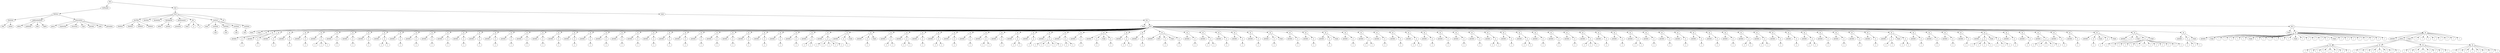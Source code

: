 digraph Tree {
	"t0" [label = "TEI"];
	"t1" [label = "teiHeader"];
	"t2" [label = "fileDesc"];
	"t3" [label = "titleStmt"];
	"t4" [label = "title"];
	"t5" [label = "author"];
	"t6" [label = "publicationStmt"];
	"t7" [label = "editor"];
	"t8" [label = "publisher"];
	"t9" [label = "idno"];
	"t10" [label = "rights"];
	"t11" [label = "SourceDesc"];
	"t12" [label = "genre"];
	"t13" [label = "inspiration"];
	"t14" [label = "structure"];
	"t15" [label = "type"];
	"t16" [label = "periode"];
	"t17" [label = "taille"];
	"t18" [label = "permalien"];
	"t19" [label = "text"];
	"t20" [label = "front"];
	"t21" [label = "docTitle"];
	"t22" [label = "titlePart"];
	"t23" [label = "titlePart"];
	"t24" [label = "titlePart"];
	"t25" [label = "titlePart"];
	"t26" [label = "docDate"];
	"t27" [label = "docAuthor"];
	"t28" [label = "docImprint"];
	"t29" [label = "editor"];
	"t30" [label = "printer"];
	"t31" [label = "performance"];
	"t32" [label = "premiere"];
	"t33" [label = "div"];
	"t34" [label = "head"];
	"t35" [label = "p"];
	"t36" [label = "p"];
	"t37" [label = "castList"];
	"t38" [label = "head"];
	"t39" [label = "castItem"];
	"t40" [label = "role"];
	"t41" [label = "castItem"];
	"t42" [label = "role"];
	"t43" [label = "castItem"];
	"t44" [label = "role"];
	"t45" [label = "castItem"];
	"t46" [label = "role"];
	"t47" [label = "set"];
	"t48" [label = "body"];
	"t49" [label = "div1"];
	"t50" [label = "head"];
	"t51" [label = "div2"];
	"t52" [label = "head"];
	"t53" [label = "stage"];
	"t54" [label = "sp"];
	"t55" [label = "speaker"];
	"t56" [label = "p"];
	"t57" [label = "s"];
	"t58" [label = "sp"];
	"t59" [label = "speaker"];
	"t60" [label = "p"];
	"t61" [label = "s"];
	"t62" [label = "sp"];
	"t63" [label = "speaker"];
	"t64" [label = "p"];
	"t65" [label = "s"];
	"t66" [label = "sp"];
	"t67" [label = "speaker"];
	"t68" [label = "p"];
	"t69" [label = "s"];
	"t70" [label = "sp"];
	"t71" [label = "speaker"];
	"t72" [label = "p"];
	"t73" [label = "s"];
	"t74" [label = "sp"];
	"t75" [label = "speaker"];
	"t76" [label = "p"];
	"t77" [label = "s"];
	"t78" [label = "s"];
	"t79" [label = "s"];
	"t80" [label = "sp"];
	"t81" [label = "speaker"];
	"t82" [label = "p"];
	"t83" [label = "s"];
	"t84" [label = "sp"];
	"t85" [label = "speaker"];
	"t86" [label = "p"];
	"t87" [label = "s"];
	"t88" [label = "sp"];
	"t89" [label = "speaker"];
	"t90" [label = "p"];
	"t91" [label = "s"];
	"t92" [label = "sp"];
	"t93" [label = "speaker"];
	"t94" [label = "p"];
	"t95" [label = "s"];
	"t96" [label = "s"];
	"t97" [label = "sp"];
	"t98" [label = "speaker"];
	"t99" [label = "p"];
	"t100" [label = "s"];
	"t101" [label = "sp"];
	"t102" [label = "speaker"];
	"t103" [label = "p"];
	"t104" [label = "s"];
	"t105" [label = "sp"];
	"t106" [label = "speaker"];
	"t107" [label = "p"];
	"t108" [label = "s"];
	"t109" [label = "sp"];
	"t110" [label = "speaker"];
	"t111" [label = "p"];
	"t112" [label = "s"];
	"t113" [label = "sp"];
	"t114" [label = "speaker"];
	"t115" [label = "p"];
	"t116" [label = "s"];
	"t117" [label = "sp"];
	"t118" [label = "speaker"];
	"t119" [label = "p"];
	"t120" [label = "s"];
	"t121" [label = "sp"];
	"t122" [label = "speaker"];
	"t123" [label = "p"];
	"t124" [label = "s"];
	"t125" [label = "sp"];
	"t126" [label = "speaker"];
	"t127" [label = "p"];
	"t128" [label = "s"];
	"t129" [label = "sp"];
	"t130" [label = "speaker"];
	"t131" [label = "p"];
	"t132" [label = "s"];
	"t133" [label = "sp"];
	"t134" [label = "speaker"];
	"t135" [label = "p"];
	"t136" [label = "s"];
	"t137" [label = "sp"];
	"t138" [label = "speaker"];
	"t139" [label = "p"];
	"t140" [label = "s"];
	"t141" [label = "sp"];
	"t142" [label = "speaker"];
	"t143" [label = "p"];
	"t144" [label = "s"];
	"t145" [label = "sp"];
	"t146" [label = "speaker"];
	"t147" [label = "p"];
	"t148" [label = "s"];
	"t149" [label = "sp"];
	"t150" [label = "speaker"];
	"t151" [label = "p"];
	"t152" [label = "s"];
	"t153" [label = "sp"];
	"t154" [label = "speaker"];
	"t155" [label = "p"];
	"t156" [label = "s"];
	"t157" [label = "sp"];
	"t158" [label = "speaker"];
	"t159" [label = "p"];
	"t160" [label = "s"];
	"t161" [label = "sp"];
	"t162" [label = "speaker"];
	"t163" [label = "p"];
	"t164" [label = "s"];
	"t165" [label = "sp"];
	"t166" [label = "speaker"];
	"t167" [label = "p"];
	"t168" [label = "s"];
	"t169" [label = "sp"];
	"t170" [label = "speaker"];
	"t171" [label = "p"];
	"t172" [label = "s"];
	"t173" [label = "sp"];
	"t174" [label = "speaker"];
	"t175" [label = "p"];
	"t176" [label = "s"];
	"t177" [label = "sp"];
	"t178" [label = "speaker"];
	"t179" [label = "p"];
	"t180" [label = "s"];
	"t181" [label = "sp"];
	"t182" [label = "speaker"];
	"t183" [label = "p"];
	"t184" [label = "s"];
	"t185" [label = "sp"];
	"t186" [label = "speaker"];
	"t187" [label = "p"];
	"t188" [label = "s"];
	"t189" [label = "sp"];
	"t190" [label = "speaker"];
	"t191" [label = "p"];
	"t192" [label = "s"];
	"t193" [label = "sp"];
	"t194" [label = "speaker"];
	"t195" [label = "p"];
	"t196" [label = "s"];
	"t197" [label = "sp"];
	"t198" [label = "speaker"];
	"t199" [label = "p"];
	"t200" [label = "s"];
	"t201" [label = "sp"];
	"t202" [label = "speaker"];
	"t203" [label = "p"];
	"t204" [label = "s"];
	"t205" [label = "s"];
	"t206" [label = "sp"];
	"t207" [label = "speaker"];
	"t208" [label = "p"];
	"t209" [label = "s"];
	"t210" [label = "s"];
	"t211" [label = "s"];
	"t212" [label = "s"];
	"t213" [label = "s"];
	"t214" [label = "sp"];
	"t215" [label = "speaker"];
	"t216" [label = "p"];
	"t217" [label = "s"];
	"t218" [label = "stage"];
	"t219" [label = "sp"];
	"t220" [label = "speaker"];
	"t221" [label = "p"];
	"t222" [label = "s"];
	"t223" [label = "stage"];
	"t224" [label = "sp"];
	"t225" [label = "speaker"];
	"t226" [label = "p"];
	"t227" [label = "s"];
	"t228" [label = "s"];
	"t229" [label = "sp"];
	"t230" [label = "speaker"];
	"t231" [label = "p"];
	"t232" [label = "s"];
	"t233" [label = "s"];
	"t234" [label = "sp"];
	"t235" [label = "speaker"];
	"t236" [label = "p"];
	"t237" [label = "s"];
	"t238" [label = "sp"];
	"t239" [label = "speaker"];
	"t240" [label = "p"];
	"t241" [label = "s"];
	"t242" [label = "s"];
	"t243" [label = "sp"];
	"t244" [label = "speaker"];
	"t245" [label = "p"];
	"t246" [label = "s"];
	"t247" [label = "sp"];
	"t248" [label = "speaker"];
	"t249" [label = "p"];
	"t250" [label = "s"];
	"t251" [label = "sp"];
	"t252" [label = "speaker"];
	"t253" [label = "p"];
	"t254" [label = "s"];
	"t255" [label = "s"];
	"t256" [label = "sp"];
	"t257" [label = "speaker"];
	"t258" [label = "p"];
	"t259" [label = "s"];
	"t260" [label = "sp"];
	"t261" [label = "speaker"];
	"t262" [label = "p"];
	"t263" [label = "s"];
	"t264" [label = "s"];
	"t265" [label = "sp"];
	"t266" [label = "speaker"];
	"t267" [label = "p"];
	"t268" [label = "s"];
	"t269" [label = "sp"];
	"t270" [label = "speaker"];
	"t271" [label = "p"];
	"t272" [label = "s"];
	"t273" [label = "s"];
	"t274" [label = "s"];
	"t275" [label = "s"];
	"t276" [label = "s"];
	"t277" [label = "sp"];
	"t278" [label = "speaker"];
	"t279" [label = "p"];
	"t280" [label = "s"];
	"t281" [label = "s"];
	"t282" [label = "sp"];
	"t283" [label = "speaker"];
	"t284" [label = "p"];
	"t285" [label = "s"];
	"t286" [label = "sp"];
	"t287" [label = "speaker"];
	"t288" [label = "p"];
	"t289" [label = "s"];
	"t290" [label = "stage"];
	"t291" [label = "p"];
	"t292" [label = "s"];
	"t293" [label = "sp"];
	"t294" [label = "speaker"];
	"t295" [label = "p"];
	"t296" [label = "s"];
	"t297" [label = "s"];
	"t298" [label = "sp"];
	"t299" [label = "speaker"];
	"t300" [label = "p"];
	"t301" [label = "s"];
	"t302" [label = "sp"];
	"t303" [label = "speaker"];
	"t304" [label = "note"];
	"t305" [label = "p"];
	"t306" [label = "s"];
	"t307" [label = "stage"];
	"t308" [label = "p"];
	"t309" [label = "s"];
	"t310" [label = "sp"];
	"t311" [label = "speaker"];
	"t312" [label = "p"];
	"t313" [label = "s"];
	"t314" [label = "sp"];
	"t315" [label = "speaker"];
	"t316" [label = "p"];
	"t317" [label = "s"];
	"t318" [label = "s"];
	"t319" [label = "sp"];
	"t320" [label = "speaker"];
	"t321" [label = "p"];
	"t322" [label = "s"];
	"t323" [label = "sp"];
	"t324" [label = "speaker"];
	"t325" [label = "p"];
	"t326" [label = "s"];
	"t327" [label = "sp"];
	"t328" [label = "speaker"];
	"t329" [label = "p"];
	"t330" [label = "s"];
	"t331" [label = "sp"];
	"t332" [label = "speaker"];
	"t333" [label = "p"];
	"t334" [label = "s"];
	"t335" [label = "stage"];
	"t336" [label = "sp"];
	"t337" [label = "speaker"];
	"t338" [label = "p"];
	"t339" [label = "s"];
	"t340" [label = "sp"];
	"t341" [label = "speaker"];
	"t342" [label = "p"];
	"t343" [label = "s"];
	"t344" [label = "sp"];
	"t345" [label = "speaker"];
	"t346" [label = "p"];
	"t347" [label = "s"];
	"t348" [label = "stage"];
	"t349" [label = "sp"];
	"t350" [label = "speaker"];
	"t351" [label = "p"];
	"t352" [label = "s"];
	"t353" [label = "sp"];
	"t354" [label = "speaker"];
	"t355" [label = "p"];
	"t356" [label = "s"];
	"t357" [label = "s"];
	"t358" [label = "sp"];
	"t359" [label = "speaker"];
	"t360" [label = "p"];
	"t361" [label = "s"];
	"t362" [label = "sp"];
	"t363" [label = "speaker"];
	"t364" [label = "p"];
	"t365" [label = "s"];
	"t366" [label = "sp"];
	"t367" [label = "speaker"];
	"t368" [label = "p"];
	"t369" [label = "s"];
	"t370" [label = "s"];
	"t371" [label = "sp"];
	"t372" [label = "speaker"];
	"t373" [label = "p"];
	"t374" [label = "s"];
	"t375" [label = "sp"];
	"t376" [label = "speaker"];
	"t377" [label = "p"];
	"t378" [label = "s"];
	"t379" [label = "sp"];
	"t380" [label = "speaker"];
	"t381" [label = "p"];
	"t382" [label = "s"];
	"t383" [label = "sp"];
	"t384" [label = "speaker"];
	"t385" [label = "p"];
	"t386" [label = "s"];
	"t387" [label = "sp"];
	"t388" [label = "speaker"];
	"t389" [label = "p"];
	"t390" [label = "s"];
	"t391" [label = "s"];
	"t392" [label = "sp"];
	"t393" [label = "speaker"];
	"t394" [label = "p"];
	"t395" [label = "s"];
	"t396" [label = "sp"];
	"t397" [label = "speaker"];
	"t398" [label = "p"];
	"t399" [label = "s"];
	"t400" [label = "s"];
	"t401" [label = "sp"];
	"t402" [label = "speaker"];
	"t403" [label = "p"];
	"t404" [label = "s"];
	"t405" [label = "sp"];
	"t406" [label = "speaker"];
	"t407" [label = "p"];
	"t408" [label = "s"];
	"t409" [label = "sp"];
	"t410" [label = "speaker"];
	"t411" [label = "p"];
	"t412" [label = "s"];
	"t413" [label = "sp"];
	"t414" [label = "speaker"];
	"t415" [label = "p"];
	"t416" [label = "s"];
	"t417" [label = "s"];
	"t418" [label = "s"];
	"t419" [label = "sp"];
	"t420" [label = "speaker"];
	"t421" [label = "p"];
	"t422" [label = "s"];
	"t423" [label = "sp"];
	"t424" [label = "speaker"];
	"t425" [label = "p"];
	"t426" [label = "s"];
	"t427" [label = "sp"];
	"t428" [label = "speaker"];
	"t429" [label = "p"];
	"t430" [label = "s"];
	"t431" [label = "s"];
	"t432" [label = "sp"];
	"t433" [label = "speaker"];
	"t434" [label = "p"];
	"t435" [label = "s"];
	"t436" [label = "sp"];
	"t437" [label = "speaker"];
	"t438" [label = "p"];
	"t439" [label = "s"];
	"t440" [label = "sp"];
	"t441" [label = "speaker"];
	"t442" [label = "p"];
	"t443" [label = "s"];
	"t444" [label = "sp"];
	"t445" [label = "speaker"];
	"t446" [label = "p"];
	"t447" [label = "s"];
	"t448" [label = "sp"];
	"t449" [label = "speaker"];
	"t450" [label = "p"];
	"t451" [label = "s"];
	"t452" [label = "sp"];
	"t453" [label = "speaker"];
	"t454" [label = "p"];
	"t455" [label = "s"];
	"t456" [label = "sp"];
	"t457" [label = "speaker"];
	"t458" [label = "p"];
	"t459" [label = "s"];
	"t460" [label = "s"];
	"t461" [label = "sp"];
	"t462" [label = "speaker"];
	"t463" [label = "p"];
	"t464" [label = "s"];
	"t465" [label = "s"];
	"t466" [label = "sp"];
	"t467" [label = "speaker"];
	"t468" [label = "p"];
	"t469" [label = "s"];
	"t470" [label = "sp"];
	"t471" [label = "speaker"];
	"t472" [label = "p"];
	"t473" [label = "s"];
	"t474" [label = "sp"];
	"t475" [label = "speaker"];
	"t476" [label = "p"];
	"t477" [label = "s"];
	"t478" [label = "s"];
	"t479" [label = "sp"];
	"t480" [label = "speaker"];
	"t481" [label = "p"];
	"t482" [label = "s"];
	"t483" [label = "sp"];
	"t484" [label = "speaker"];
	"t485" [label = "p"];
	"t486" [label = "s"];
	"t487" [label = "sp"];
	"t488" [label = "speaker"];
	"t489" [label = "p"];
	"t490" [label = "s"];
	"t491" [label = "sp"];
	"t492" [label = "speaker"];
	"t493" [label = "p"];
	"t494" [label = "s"];
	"t495" [label = "sp"];
	"t496" [label = "speaker"];
	"t497" [label = "p"];
	"t498" [label = "s"];
	"t499" [label = "s"];
	"t500" [label = "stage"];
	"t501" [label = "p"];
	"t502" [label = "s"];
	"t503" [label = "s"];
	"t504" [label = "sp"];
	"t505" [label = "speaker"];
	"t506" [label = "p"];
	"t507" [label = "s"];
	"t508" [label = "sp"];
	"t509" [label = "speaker"];
	"t510" [label = "p"];
	"t511" [label = "s"];
	"t512" [label = "sp"];
	"t513" [label = "speaker"];
	"t514" [label = "p"];
	"t515" [label = "s"];
	"t516" [label = "sp"];
	"t517" [label = "speaker"];
	"t518" [label = "p"];
	"t519" [label = "s"];
	"t520" [label = "sp"];
	"t521" [label = "speaker"];
	"t522" [label = "p"];
	"t523" [label = "s"];
	"t524" [label = "s"];
	"t525" [label = "s"];
	"t526" [label = "s"];
	"t527" [label = "stage"];
	"t528" [label = "p"];
	"t529" [label = "s"];
	"t530" [label = "s"];
	"t531" [label = "s"];
	"t532" [label = "sp"];
	"t533" [label = "speaker"];
	"t534" [label = "p"];
	"t535" [label = "s"];
	"t536" [label = "sp"];
	"t537" [label = "speaker"];
	"t538" [label = "p"];
	"t539" [label = "s"];
	"t540" [label = "sp"];
	"t541" [label = "speaker"];
	"t542" [label = "p"];
	"t543" [label = "s"];
	"t544" [label = "s"];
	"t545" [label = "s"];
	"t546" [label = "s"];
	"t547" [label = "s"];
	"t548" [label = "sp"];
	"t549" [label = "speaker"];
	"t550" [label = "p"];
	"t551" [label = "s"];
	"t552" [label = "sp"];
	"t553" [label = "speaker"];
	"t554" [label = "p"];
	"t555" [label = "s"];
	"t556" [label = "sp"];
	"t557" [label = "speaker"];
	"t558" [label = "p"];
	"t559" [label = "s"];
	"t560" [label = "stage"];
	"t561" [label = "p"];
	"t562" [label = "s"];
	"t563" [label = "stage"];
	"t564" [label = "sp"];
	"t565" [label = "speaker"];
	"t566" [label = "p"];
	"t567" [label = "s"];
	"t568" [label = "stage"];
	"t569" [label = "p"];
	"t570" [label = "s"];
	"t571" [label = "s"];
	"t572" [label = "s"];
	"t573" [label = "s"];
	"t574" [label = "s"];
	"t575" [label = "s"];
	"t576" [label = "s"];
	"t577" [label = "s"];
	"t578" [label = "s"];
	"t579" [label = "s"];
	"t580" [label = "s"];
	"t581" [label = "s"];
	"t582" [label = "stage"];
	"t583" [label = "sp"];
	"t584" [label = "speaker"];
	"t585" [label = "p"];
	"t586" [label = "s"];
	"t587" [label = "s"];
	"t588" [label = "s"];
	"t589" [label = "stage"];
	"t590" [label = "div2"];
	"t591" [label = "head"];
	"t592" [label = "sp"];
	"t593" [label = "speaker"];
	"t594" [label = "stage"];
	"t595" [label = "l"];
	"t596" [label = "l"];
	"t597" [label = "l"];
	"t598" [label = "l"];
	"t599" [label = "l"];
	"t600" [label = "stage"];
	"t601" [label = "l"];
	"t602" [label = "l"];
	"t603" [label = "l"];
	"t604" [label = "l"];
	"t605" [label = "l"];
	"t606" [label = "l"];
	"t607" [label = "stage"];
	"t608" [label = "l"];
	"t609" [label = "l"];
	"t610" [label = "l"];
	"t611" [label = "l"];
	"t612" [label = "l"];
	"t613" [label = "stage"];
	"t614" [label = "l"];
	"t615" [label = "l"];
	"t616" [label = "l"];
	"t617" [label = "l"];
	"t618" [label = "l"];
	"t619" [label = "l"];
	"t620" [label = "l"];
	"t621" [label = "l"];
	"t622" [label = "sp"];
	"t623" [label = "speaker"];
	"t624" [label = "poem"];
	"t625" [label = "lg"];
	"t626" [label = "l"];
	"t627" [label = "l"];
	"t628" [label = "l"];
	"t629" [label = "l"];
	"t630" [label = "l"];
	"t631" [label = "l"];
	"t632" [label = "l"];
	"t633" [label = "l"];
	"t634" [label = "lg"];
	"t635" [label = "l"];
	"t636" [label = "l"];
	"t637" [label = "l"];
	"t638" [label = "l"];
	"t639" [label = "l"];
	"t640" [label = "l"];
	"t641" [label = "l"];
	"t642" [label = "l"];
	"t643" [label = "lg"];
	"t644" [label = "l"];
	"t645" [label = "l"];
	"t646" [label = "l"];
	"t647" [label = "l"];
	"t648" [label = "l"];
	"t649" [label = "l"];
	"t650" [label = "l"];
	"t651" [label = "l"];
	"t652" [label = "lg"];
	"t653" [label = "l"];
	"t654" [label = "l"];
	"t655" [label = "l"];
	"t656" [label = "l"];
	"t657" [label = "l"];
	"t658" [label = "l"];
	"t659" [label = "l"];
	"t660" [label = "l"];
	"t661" [label = "stage"];
	"t662" [label = "l"];
	"t663" [label = "l"];
	"t664" [label = "l"];
	"t665" [label = "l"];
	"t666" [label = "l"];
	"t667" [label = "l"];
	"t668" [label = "l"];
	"t669" [label = "l"];
	"t0" -> "t1";
	"t1" -> "t2";
	"t2" -> "t3";
	"t3" -> "t4";
	"t3" -> "t5";
	"t2" -> "t6";
	"t6" -> "t7";
	"t6" -> "t8";
	"t6" -> "t9";
	"t6" -> "t10";
	"t2" -> "t11";
	"t11" -> "t12";
	"t11" -> "t13";
	"t11" -> "t14";
	"t11" -> "t15";
	"t11" -> "t16";
	"t11" -> "t17";
	"t11" -> "t18";
	"t0" -> "t19";
	"t19" -> "t20";
	"t20" -> "t21";
	"t21" -> "t22";
	"t21" -> "t23";
	"t21" -> "t24";
	"t21" -> "t25";
	"t20" -> "t26";
	"t20" -> "t27";
	"t20" -> "t28";
	"t28" -> "t29";
	"t28" -> "t30";
	"t20" -> "t31";
	"t31" -> "t32";
	"t20" -> "t33";
	"t33" -> "t34";
	"t33" -> "t35";
	"t33" -> "t36";
	"t20" -> "t37";
	"t37" -> "t38";
	"t37" -> "t39";
	"t39" -> "t40";
	"t37" -> "t41";
	"t41" -> "t42";
	"t37" -> "t43";
	"t43" -> "t44";
	"t37" -> "t45";
	"t45" -> "t46";
	"t20" -> "t47";
	"t19" -> "t48";
	"t48" -> "t49";
	"t49" -> "t50";
	"t49" -> "t51";
	"t51" -> "t52";
	"t51" -> "t53";
	"t51" -> "t54";
	"t54" -> "t55";
	"t54" -> "t56";
	"t56" -> "t57";
	"t51" -> "t58";
	"t58" -> "t59";
	"t58" -> "t60";
	"t60" -> "t61";
	"t51" -> "t62";
	"t62" -> "t63";
	"t62" -> "t64";
	"t64" -> "t65";
	"t51" -> "t66";
	"t66" -> "t67";
	"t66" -> "t68";
	"t68" -> "t69";
	"t51" -> "t70";
	"t70" -> "t71";
	"t70" -> "t72";
	"t72" -> "t73";
	"t51" -> "t74";
	"t74" -> "t75";
	"t74" -> "t76";
	"t76" -> "t77";
	"t76" -> "t78";
	"t76" -> "t79";
	"t51" -> "t80";
	"t80" -> "t81";
	"t80" -> "t82";
	"t82" -> "t83";
	"t51" -> "t84";
	"t84" -> "t85";
	"t84" -> "t86";
	"t86" -> "t87";
	"t51" -> "t88";
	"t88" -> "t89";
	"t88" -> "t90";
	"t90" -> "t91";
	"t51" -> "t92";
	"t92" -> "t93";
	"t92" -> "t94";
	"t94" -> "t95";
	"t94" -> "t96";
	"t51" -> "t97";
	"t97" -> "t98";
	"t97" -> "t99";
	"t99" -> "t100";
	"t51" -> "t101";
	"t101" -> "t102";
	"t101" -> "t103";
	"t103" -> "t104";
	"t51" -> "t105";
	"t105" -> "t106";
	"t105" -> "t107";
	"t107" -> "t108";
	"t51" -> "t109";
	"t109" -> "t110";
	"t109" -> "t111";
	"t111" -> "t112";
	"t51" -> "t113";
	"t113" -> "t114";
	"t113" -> "t115";
	"t115" -> "t116";
	"t51" -> "t117";
	"t117" -> "t118";
	"t117" -> "t119";
	"t119" -> "t120";
	"t51" -> "t121";
	"t121" -> "t122";
	"t121" -> "t123";
	"t123" -> "t124";
	"t51" -> "t125";
	"t125" -> "t126";
	"t125" -> "t127";
	"t127" -> "t128";
	"t51" -> "t129";
	"t129" -> "t130";
	"t129" -> "t131";
	"t131" -> "t132";
	"t51" -> "t133";
	"t133" -> "t134";
	"t133" -> "t135";
	"t135" -> "t136";
	"t51" -> "t137";
	"t137" -> "t138";
	"t137" -> "t139";
	"t139" -> "t140";
	"t51" -> "t141";
	"t141" -> "t142";
	"t141" -> "t143";
	"t143" -> "t144";
	"t51" -> "t145";
	"t145" -> "t146";
	"t145" -> "t147";
	"t147" -> "t148";
	"t51" -> "t149";
	"t149" -> "t150";
	"t149" -> "t151";
	"t151" -> "t152";
	"t51" -> "t153";
	"t153" -> "t154";
	"t153" -> "t155";
	"t155" -> "t156";
	"t51" -> "t157";
	"t157" -> "t158";
	"t157" -> "t159";
	"t159" -> "t160";
	"t51" -> "t161";
	"t161" -> "t162";
	"t161" -> "t163";
	"t163" -> "t164";
	"t51" -> "t165";
	"t165" -> "t166";
	"t165" -> "t167";
	"t167" -> "t168";
	"t51" -> "t169";
	"t169" -> "t170";
	"t169" -> "t171";
	"t171" -> "t172";
	"t51" -> "t173";
	"t173" -> "t174";
	"t173" -> "t175";
	"t175" -> "t176";
	"t51" -> "t177";
	"t177" -> "t178";
	"t177" -> "t179";
	"t179" -> "t180";
	"t51" -> "t181";
	"t181" -> "t182";
	"t181" -> "t183";
	"t183" -> "t184";
	"t51" -> "t185";
	"t185" -> "t186";
	"t185" -> "t187";
	"t187" -> "t188";
	"t51" -> "t189";
	"t189" -> "t190";
	"t189" -> "t191";
	"t191" -> "t192";
	"t51" -> "t193";
	"t193" -> "t194";
	"t193" -> "t195";
	"t195" -> "t196";
	"t51" -> "t197";
	"t197" -> "t198";
	"t197" -> "t199";
	"t199" -> "t200";
	"t51" -> "t201";
	"t201" -> "t202";
	"t201" -> "t203";
	"t203" -> "t204";
	"t203" -> "t205";
	"t51" -> "t206";
	"t206" -> "t207";
	"t206" -> "t208";
	"t208" -> "t209";
	"t208" -> "t210";
	"t208" -> "t211";
	"t208" -> "t212";
	"t208" -> "t213";
	"t51" -> "t214";
	"t214" -> "t215";
	"t214" -> "t216";
	"t216" -> "t217";
	"t214" -> "t218";
	"t51" -> "t219";
	"t219" -> "t220";
	"t219" -> "t221";
	"t221" -> "t222";
	"t219" -> "t223";
	"t51" -> "t224";
	"t224" -> "t225";
	"t224" -> "t226";
	"t226" -> "t227";
	"t226" -> "t228";
	"t51" -> "t229";
	"t229" -> "t230";
	"t229" -> "t231";
	"t231" -> "t232";
	"t231" -> "t233";
	"t51" -> "t234";
	"t234" -> "t235";
	"t234" -> "t236";
	"t236" -> "t237";
	"t51" -> "t238";
	"t238" -> "t239";
	"t238" -> "t240";
	"t240" -> "t241";
	"t240" -> "t242";
	"t51" -> "t243";
	"t243" -> "t244";
	"t243" -> "t245";
	"t245" -> "t246";
	"t51" -> "t247";
	"t247" -> "t248";
	"t247" -> "t249";
	"t249" -> "t250";
	"t51" -> "t251";
	"t251" -> "t252";
	"t251" -> "t253";
	"t253" -> "t254";
	"t253" -> "t255";
	"t51" -> "t256";
	"t256" -> "t257";
	"t256" -> "t258";
	"t258" -> "t259";
	"t51" -> "t260";
	"t260" -> "t261";
	"t260" -> "t262";
	"t262" -> "t263";
	"t262" -> "t264";
	"t51" -> "t265";
	"t265" -> "t266";
	"t265" -> "t267";
	"t267" -> "t268";
	"t51" -> "t269";
	"t269" -> "t270";
	"t269" -> "t271";
	"t271" -> "t272";
	"t271" -> "t273";
	"t271" -> "t274";
	"t271" -> "t275";
	"t271" -> "t276";
	"t51" -> "t277";
	"t277" -> "t278";
	"t277" -> "t279";
	"t279" -> "t280";
	"t279" -> "t281";
	"t51" -> "t282";
	"t282" -> "t283";
	"t282" -> "t284";
	"t284" -> "t285";
	"t51" -> "t286";
	"t286" -> "t287";
	"t286" -> "t288";
	"t288" -> "t289";
	"t286" -> "t290";
	"t286" -> "t291";
	"t291" -> "t292";
	"t51" -> "t293";
	"t293" -> "t294";
	"t293" -> "t295";
	"t295" -> "t296";
	"t295" -> "t297";
	"t51" -> "t298";
	"t298" -> "t299";
	"t298" -> "t300";
	"t300" -> "t301";
	"t51" -> "t302";
	"t302" -> "t303";
	"t302" -> "t304";
	"t302" -> "t305";
	"t305" -> "t306";
	"t302" -> "t307";
	"t302" -> "t308";
	"t308" -> "t309";
	"t51" -> "t310";
	"t310" -> "t311";
	"t310" -> "t312";
	"t312" -> "t313";
	"t51" -> "t314";
	"t314" -> "t315";
	"t314" -> "t316";
	"t316" -> "t317";
	"t316" -> "t318";
	"t51" -> "t319";
	"t319" -> "t320";
	"t319" -> "t321";
	"t321" -> "t322";
	"t51" -> "t323";
	"t323" -> "t324";
	"t323" -> "t325";
	"t325" -> "t326";
	"t51" -> "t327";
	"t327" -> "t328";
	"t327" -> "t329";
	"t329" -> "t330";
	"t51" -> "t331";
	"t331" -> "t332";
	"t331" -> "t333";
	"t333" -> "t334";
	"t331" -> "t335";
	"t51" -> "t336";
	"t336" -> "t337";
	"t336" -> "t338";
	"t338" -> "t339";
	"t51" -> "t340";
	"t340" -> "t341";
	"t340" -> "t342";
	"t342" -> "t343";
	"t51" -> "t344";
	"t344" -> "t345";
	"t344" -> "t346";
	"t346" -> "t347";
	"t344" -> "t348";
	"t51" -> "t349";
	"t349" -> "t350";
	"t349" -> "t351";
	"t351" -> "t352";
	"t51" -> "t353";
	"t353" -> "t354";
	"t353" -> "t355";
	"t355" -> "t356";
	"t355" -> "t357";
	"t51" -> "t358";
	"t358" -> "t359";
	"t358" -> "t360";
	"t360" -> "t361";
	"t51" -> "t362";
	"t362" -> "t363";
	"t362" -> "t364";
	"t364" -> "t365";
	"t51" -> "t366";
	"t366" -> "t367";
	"t366" -> "t368";
	"t368" -> "t369";
	"t368" -> "t370";
	"t51" -> "t371";
	"t371" -> "t372";
	"t371" -> "t373";
	"t373" -> "t374";
	"t51" -> "t375";
	"t375" -> "t376";
	"t375" -> "t377";
	"t377" -> "t378";
	"t51" -> "t379";
	"t379" -> "t380";
	"t379" -> "t381";
	"t381" -> "t382";
	"t51" -> "t383";
	"t383" -> "t384";
	"t383" -> "t385";
	"t385" -> "t386";
	"t51" -> "t387";
	"t387" -> "t388";
	"t387" -> "t389";
	"t389" -> "t390";
	"t389" -> "t391";
	"t51" -> "t392";
	"t392" -> "t393";
	"t392" -> "t394";
	"t394" -> "t395";
	"t51" -> "t396";
	"t396" -> "t397";
	"t396" -> "t398";
	"t398" -> "t399";
	"t398" -> "t400";
	"t51" -> "t401";
	"t401" -> "t402";
	"t401" -> "t403";
	"t403" -> "t404";
	"t51" -> "t405";
	"t405" -> "t406";
	"t405" -> "t407";
	"t407" -> "t408";
	"t51" -> "t409";
	"t409" -> "t410";
	"t409" -> "t411";
	"t411" -> "t412";
	"t51" -> "t413";
	"t413" -> "t414";
	"t413" -> "t415";
	"t415" -> "t416";
	"t415" -> "t417";
	"t415" -> "t418";
	"t51" -> "t419";
	"t419" -> "t420";
	"t419" -> "t421";
	"t421" -> "t422";
	"t51" -> "t423";
	"t423" -> "t424";
	"t423" -> "t425";
	"t425" -> "t426";
	"t51" -> "t427";
	"t427" -> "t428";
	"t427" -> "t429";
	"t429" -> "t430";
	"t429" -> "t431";
	"t51" -> "t432";
	"t432" -> "t433";
	"t432" -> "t434";
	"t434" -> "t435";
	"t51" -> "t436";
	"t436" -> "t437";
	"t436" -> "t438";
	"t438" -> "t439";
	"t51" -> "t440";
	"t440" -> "t441";
	"t440" -> "t442";
	"t442" -> "t443";
	"t51" -> "t444";
	"t444" -> "t445";
	"t444" -> "t446";
	"t446" -> "t447";
	"t51" -> "t448";
	"t448" -> "t449";
	"t448" -> "t450";
	"t450" -> "t451";
	"t51" -> "t452";
	"t452" -> "t453";
	"t452" -> "t454";
	"t454" -> "t455";
	"t51" -> "t456";
	"t456" -> "t457";
	"t456" -> "t458";
	"t458" -> "t459";
	"t458" -> "t460";
	"t51" -> "t461";
	"t461" -> "t462";
	"t461" -> "t463";
	"t463" -> "t464";
	"t463" -> "t465";
	"t51" -> "t466";
	"t466" -> "t467";
	"t466" -> "t468";
	"t468" -> "t469";
	"t51" -> "t470";
	"t470" -> "t471";
	"t470" -> "t472";
	"t472" -> "t473";
	"t51" -> "t474";
	"t474" -> "t475";
	"t474" -> "t476";
	"t476" -> "t477";
	"t476" -> "t478";
	"t51" -> "t479";
	"t479" -> "t480";
	"t479" -> "t481";
	"t481" -> "t482";
	"t51" -> "t483";
	"t483" -> "t484";
	"t483" -> "t485";
	"t485" -> "t486";
	"t51" -> "t487";
	"t487" -> "t488";
	"t487" -> "t489";
	"t489" -> "t490";
	"t51" -> "t491";
	"t491" -> "t492";
	"t491" -> "t493";
	"t493" -> "t494";
	"t51" -> "t495";
	"t495" -> "t496";
	"t495" -> "t497";
	"t497" -> "t498";
	"t497" -> "t499";
	"t495" -> "t500";
	"t495" -> "t501";
	"t501" -> "t502";
	"t501" -> "t503";
	"t51" -> "t504";
	"t504" -> "t505";
	"t504" -> "t506";
	"t506" -> "t507";
	"t51" -> "t508";
	"t508" -> "t509";
	"t508" -> "t510";
	"t510" -> "t511";
	"t51" -> "t512";
	"t512" -> "t513";
	"t512" -> "t514";
	"t514" -> "t515";
	"t51" -> "t516";
	"t516" -> "t517";
	"t516" -> "t518";
	"t518" -> "t519";
	"t51" -> "t520";
	"t520" -> "t521";
	"t520" -> "t522";
	"t522" -> "t523";
	"t522" -> "t524";
	"t522" -> "t525";
	"t522" -> "t526";
	"t520" -> "t527";
	"t520" -> "t528";
	"t528" -> "t529";
	"t528" -> "t530";
	"t528" -> "t531";
	"t51" -> "t532";
	"t532" -> "t533";
	"t532" -> "t534";
	"t534" -> "t535";
	"t51" -> "t536";
	"t536" -> "t537";
	"t536" -> "t538";
	"t538" -> "t539";
	"t51" -> "t540";
	"t540" -> "t541";
	"t540" -> "t542";
	"t542" -> "t543";
	"t542" -> "t544";
	"t542" -> "t545";
	"t542" -> "t546";
	"t542" -> "t547";
	"t51" -> "t548";
	"t548" -> "t549";
	"t548" -> "t550";
	"t550" -> "t551";
	"t51" -> "t552";
	"t552" -> "t553";
	"t552" -> "t554";
	"t554" -> "t555";
	"t51" -> "t556";
	"t556" -> "t557";
	"t556" -> "t558";
	"t558" -> "t559";
	"t556" -> "t560";
	"t556" -> "t561";
	"t561" -> "t562";
	"t556" -> "t563";
	"t51" -> "t564";
	"t564" -> "t565";
	"t564" -> "t566";
	"t566" -> "t567";
	"t564" -> "t568";
	"t564" -> "t569";
	"t569" -> "t570";
	"t569" -> "t571";
	"t569" -> "t572";
	"t569" -> "t573";
	"t569" -> "t574";
	"t569" -> "t575";
	"t569" -> "t576";
	"t569" -> "t577";
	"t569" -> "t578";
	"t569" -> "t579";
	"t569" -> "t580";
	"t569" -> "t581";
	"t564" -> "t582";
	"t51" -> "t583";
	"t583" -> "t584";
	"t583" -> "t585";
	"t585" -> "t586";
	"t585" -> "t587";
	"t585" -> "t588";
	"t583" -> "t589";
	"t49" -> "t590";
	"t590" -> "t591";
	"t590" -> "t592";
	"t592" -> "t593";
	"t592" -> "t594";
	"t592" -> "t595";
	"t592" -> "t596";
	"t592" -> "t597";
	"t592" -> "t598";
	"t592" -> "t599";
	"t592" -> "t600";
	"t592" -> "t601";
	"t592" -> "t602";
	"t592" -> "t603";
	"t592" -> "t604";
	"t592" -> "t605";
	"t592" -> "t606";
	"t592" -> "t607";
	"t592" -> "t608";
	"t592" -> "t609";
	"t592" -> "t610";
	"t592" -> "t611";
	"t592" -> "t612";
	"t592" -> "t613";
	"t592" -> "t614";
	"t592" -> "t615";
	"t592" -> "t616";
	"t592" -> "t617";
	"t592" -> "t618";
	"t592" -> "t619";
	"t592" -> "t620";
	"t592" -> "t621";
	"t590" -> "t622";
	"t622" -> "t623";
	"t622" -> "t624";
	"t624" -> "t625";
	"t625" -> "t626";
	"t625" -> "t627";
	"t625" -> "t628";
	"t625" -> "t629";
	"t625" -> "t630";
	"t625" -> "t631";
	"t625" -> "t632";
	"t625" -> "t633";
	"t624" -> "t634";
	"t634" -> "t635";
	"t634" -> "t636";
	"t634" -> "t637";
	"t634" -> "t638";
	"t634" -> "t639";
	"t634" -> "t640";
	"t634" -> "t641";
	"t634" -> "t642";
	"t624" -> "t643";
	"t643" -> "t644";
	"t643" -> "t645";
	"t643" -> "t646";
	"t643" -> "t647";
	"t643" -> "t648";
	"t643" -> "t649";
	"t643" -> "t650";
	"t643" -> "t651";
	"t624" -> "t652";
	"t652" -> "t653";
	"t652" -> "t654";
	"t652" -> "t655";
	"t652" -> "t656";
	"t652" -> "t657";
	"t652" -> "t658";
	"t652" -> "t659";
	"t652" -> "t660";
	"t622" -> "t661";
	"t622" -> "t662";
	"t622" -> "t663";
	"t622" -> "t664";
	"t622" -> "t665";
	"t622" -> "t666";
	"t622" -> "t667";
	"t622" -> "t668";
	"t622" -> "t669";
}
